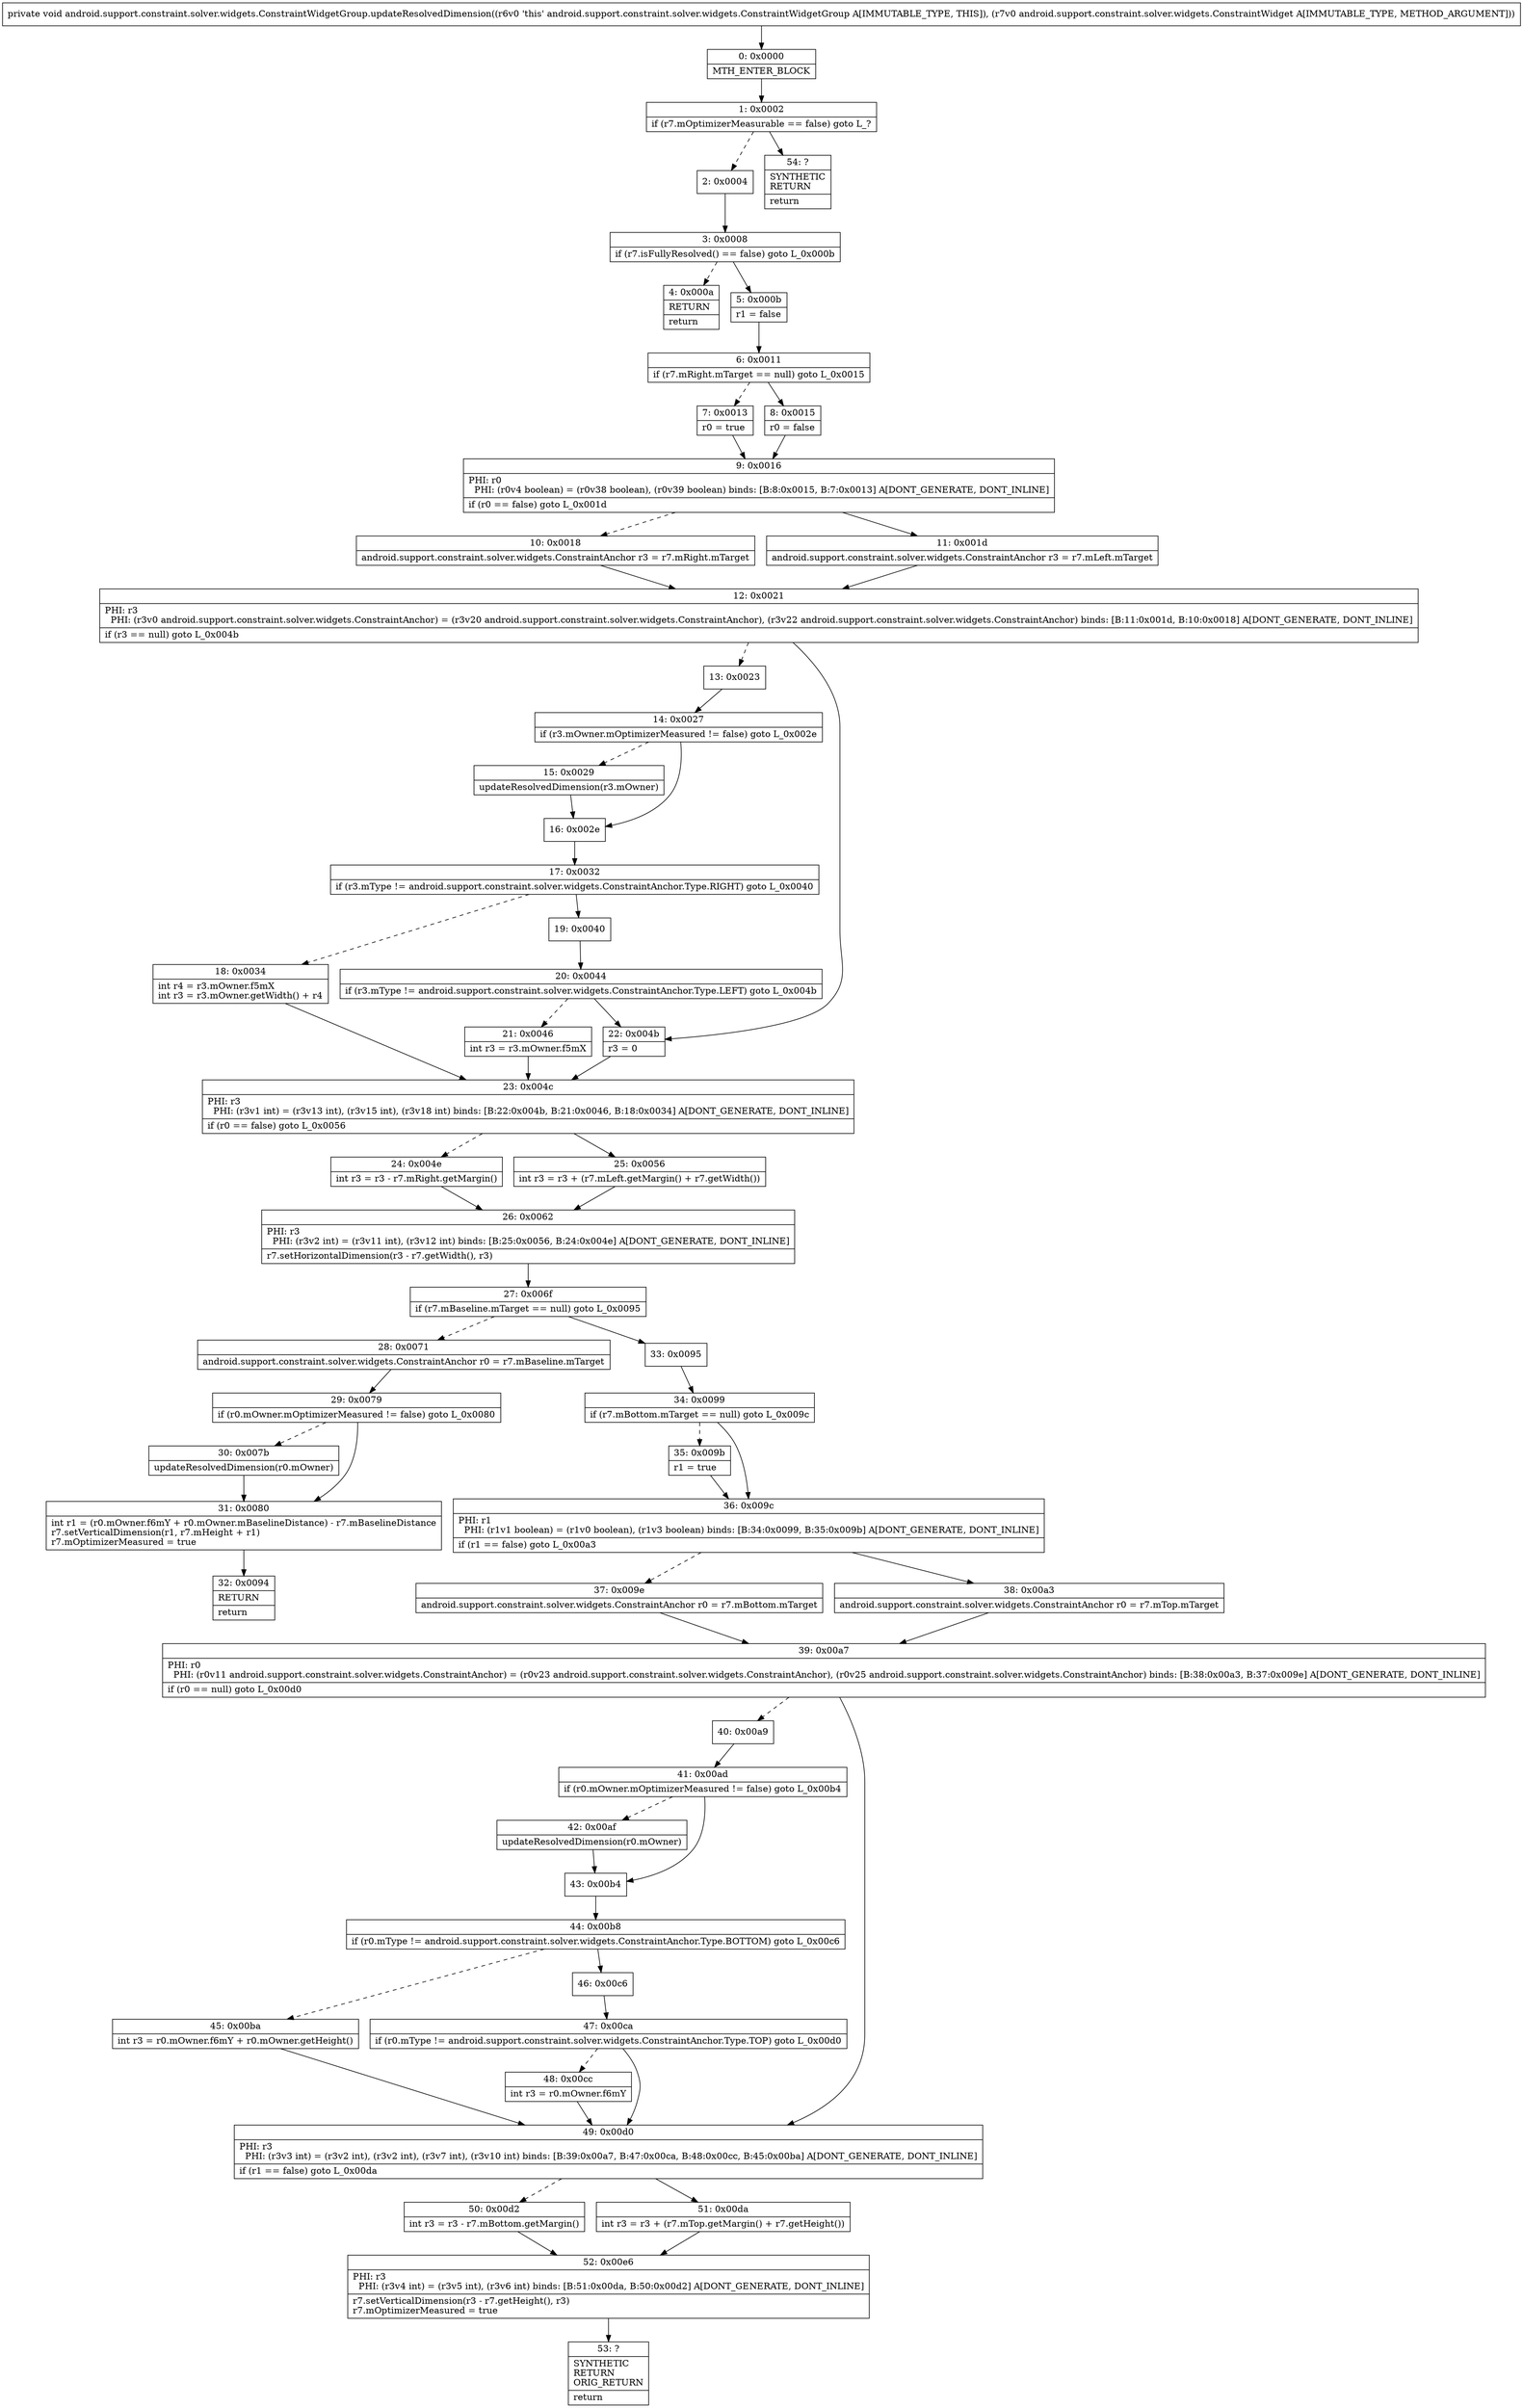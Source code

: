 digraph "CFG forandroid.support.constraint.solver.widgets.ConstraintWidgetGroup.updateResolvedDimension(Landroid\/support\/constraint\/solver\/widgets\/ConstraintWidget;)V" {
Node_0 [shape=record,label="{0\:\ 0x0000|MTH_ENTER_BLOCK\l}"];
Node_1 [shape=record,label="{1\:\ 0x0002|if (r7.mOptimizerMeasurable == false) goto L_?\l}"];
Node_2 [shape=record,label="{2\:\ 0x0004}"];
Node_3 [shape=record,label="{3\:\ 0x0008|if (r7.isFullyResolved() == false) goto L_0x000b\l}"];
Node_4 [shape=record,label="{4\:\ 0x000a|RETURN\l|return\l}"];
Node_5 [shape=record,label="{5\:\ 0x000b|r1 = false\l}"];
Node_6 [shape=record,label="{6\:\ 0x0011|if (r7.mRight.mTarget == null) goto L_0x0015\l}"];
Node_7 [shape=record,label="{7\:\ 0x0013|r0 = true\l}"];
Node_8 [shape=record,label="{8\:\ 0x0015|r0 = false\l}"];
Node_9 [shape=record,label="{9\:\ 0x0016|PHI: r0 \l  PHI: (r0v4 boolean) = (r0v38 boolean), (r0v39 boolean) binds: [B:8:0x0015, B:7:0x0013] A[DONT_GENERATE, DONT_INLINE]\l|if (r0 == false) goto L_0x001d\l}"];
Node_10 [shape=record,label="{10\:\ 0x0018|android.support.constraint.solver.widgets.ConstraintAnchor r3 = r7.mRight.mTarget\l}"];
Node_11 [shape=record,label="{11\:\ 0x001d|android.support.constraint.solver.widgets.ConstraintAnchor r3 = r7.mLeft.mTarget\l}"];
Node_12 [shape=record,label="{12\:\ 0x0021|PHI: r3 \l  PHI: (r3v0 android.support.constraint.solver.widgets.ConstraintAnchor) = (r3v20 android.support.constraint.solver.widgets.ConstraintAnchor), (r3v22 android.support.constraint.solver.widgets.ConstraintAnchor) binds: [B:11:0x001d, B:10:0x0018] A[DONT_GENERATE, DONT_INLINE]\l|if (r3 == null) goto L_0x004b\l}"];
Node_13 [shape=record,label="{13\:\ 0x0023}"];
Node_14 [shape=record,label="{14\:\ 0x0027|if (r3.mOwner.mOptimizerMeasured != false) goto L_0x002e\l}"];
Node_15 [shape=record,label="{15\:\ 0x0029|updateResolvedDimension(r3.mOwner)\l}"];
Node_16 [shape=record,label="{16\:\ 0x002e}"];
Node_17 [shape=record,label="{17\:\ 0x0032|if (r3.mType != android.support.constraint.solver.widgets.ConstraintAnchor.Type.RIGHT) goto L_0x0040\l}"];
Node_18 [shape=record,label="{18\:\ 0x0034|int r4 = r3.mOwner.f5mX\lint r3 = r3.mOwner.getWidth() + r4\l}"];
Node_19 [shape=record,label="{19\:\ 0x0040}"];
Node_20 [shape=record,label="{20\:\ 0x0044|if (r3.mType != android.support.constraint.solver.widgets.ConstraintAnchor.Type.LEFT) goto L_0x004b\l}"];
Node_21 [shape=record,label="{21\:\ 0x0046|int r3 = r3.mOwner.f5mX\l}"];
Node_22 [shape=record,label="{22\:\ 0x004b|r3 = 0\l}"];
Node_23 [shape=record,label="{23\:\ 0x004c|PHI: r3 \l  PHI: (r3v1 int) = (r3v13 int), (r3v15 int), (r3v18 int) binds: [B:22:0x004b, B:21:0x0046, B:18:0x0034] A[DONT_GENERATE, DONT_INLINE]\l|if (r0 == false) goto L_0x0056\l}"];
Node_24 [shape=record,label="{24\:\ 0x004e|int r3 = r3 \- r7.mRight.getMargin()\l}"];
Node_25 [shape=record,label="{25\:\ 0x0056|int r3 = r3 + (r7.mLeft.getMargin() + r7.getWidth())\l}"];
Node_26 [shape=record,label="{26\:\ 0x0062|PHI: r3 \l  PHI: (r3v2 int) = (r3v11 int), (r3v12 int) binds: [B:25:0x0056, B:24:0x004e] A[DONT_GENERATE, DONT_INLINE]\l|r7.setHorizontalDimension(r3 \- r7.getWidth(), r3)\l}"];
Node_27 [shape=record,label="{27\:\ 0x006f|if (r7.mBaseline.mTarget == null) goto L_0x0095\l}"];
Node_28 [shape=record,label="{28\:\ 0x0071|android.support.constraint.solver.widgets.ConstraintAnchor r0 = r7.mBaseline.mTarget\l}"];
Node_29 [shape=record,label="{29\:\ 0x0079|if (r0.mOwner.mOptimizerMeasured != false) goto L_0x0080\l}"];
Node_30 [shape=record,label="{30\:\ 0x007b|updateResolvedDimension(r0.mOwner)\l}"];
Node_31 [shape=record,label="{31\:\ 0x0080|int r1 = (r0.mOwner.f6mY + r0.mOwner.mBaselineDistance) \- r7.mBaselineDistance\lr7.setVerticalDimension(r1, r7.mHeight + r1)\lr7.mOptimizerMeasured = true\l}"];
Node_32 [shape=record,label="{32\:\ 0x0094|RETURN\l|return\l}"];
Node_33 [shape=record,label="{33\:\ 0x0095}"];
Node_34 [shape=record,label="{34\:\ 0x0099|if (r7.mBottom.mTarget == null) goto L_0x009c\l}"];
Node_35 [shape=record,label="{35\:\ 0x009b|r1 = true\l}"];
Node_36 [shape=record,label="{36\:\ 0x009c|PHI: r1 \l  PHI: (r1v1 boolean) = (r1v0 boolean), (r1v3 boolean) binds: [B:34:0x0099, B:35:0x009b] A[DONT_GENERATE, DONT_INLINE]\l|if (r1 == false) goto L_0x00a3\l}"];
Node_37 [shape=record,label="{37\:\ 0x009e|android.support.constraint.solver.widgets.ConstraintAnchor r0 = r7.mBottom.mTarget\l}"];
Node_38 [shape=record,label="{38\:\ 0x00a3|android.support.constraint.solver.widgets.ConstraintAnchor r0 = r7.mTop.mTarget\l}"];
Node_39 [shape=record,label="{39\:\ 0x00a7|PHI: r0 \l  PHI: (r0v11 android.support.constraint.solver.widgets.ConstraintAnchor) = (r0v23 android.support.constraint.solver.widgets.ConstraintAnchor), (r0v25 android.support.constraint.solver.widgets.ConstraintAnchor) binds: [B:38:0x00a3, B:37:0x009e] A[DONT_GENERATE, DONT_INLINE]\l|if (r0 == null) goto L_0x00d0\l}"];
Node_40 [shape=record,label="{40\:\ 0x00a9}"];
Node_41 [shape=record,label="{41\:\ 0x00ad|if (r0.mOwner.mOptimizerMeasured != false) goto L_0x00b4\l}"];
Node_42 [shape=record,label="{42\:\ 0x00af|updateResolvedDimension(r0.mOwner)\l}"];
Node_43 [shape=record,label="{43\:\ 0x00b4}"];
Node_44 [shape=record,label="{44\:\ 0x00b8|if (r0.mType != android.support.constraint.solver.widgets.ConstraintAnchor.Type.BOTTOM) goto L_0x00c6\l}"];
Node_45 [shape=record,label="{45\:\ 0x00ba|int r3 = r0.mOwner.f6mY + r0.mOwner.getHeight()\l}"];
Node_46 [shape=record,label="{46\:\ 0x00c6}"];
Node_47 [shape=record,label="{47\:\ 0x00ca|if (r0.mType != android.support.constraint.solver.widgets.ConstraintAnchor.Type.TOP) goto L_0x00d0\l}"];
Node_48 [shape=record,label="{48\:\ 0x00cc|int r3 = r0.mOwner.f6mY\l}"];
Node_49 [shape=record,label="{49\:\ 0x00d0|PHI: r3 \l  PHI: (r3v3 int) = (r3v2 int), (r3v2 int), (r3v7 int), (r3v10 int) binds: [B:39:0x00a7, B:47:0x00ca, B:48:0x00cc, B:45:0x00ba] A[DONT_GENERATE, DONT_INLINE]\l|if (r1 == false) goto L_0x00da\l}"];
Node_50 [shape=record,label="{50\:\ 0x00d2|int r3 = r3 \- r7.mBottom.getMargin()\l}"];
Node_51 [shape=record,label="{51\:\ 0x00da|int r3 = r3 + (r7.mTop.getMargin() + r7.getHeight())\l}"];
Node_52 [shape=record,label="{52\:\ 0x00e6|PHI: r3 \l  PHI: (r3v4 int) = (r3v5 int), (r3v6 int) binds: [B:51:0x00da, B:50:0x00d2] A[DONT_GENERATE, DONT_INLINE]\l|r7.setVerticalDimension(r3 \- r7.getHeight(), r3)\lr7.mOptimizerMeasured = true\l}"];
Node_53 [shape=record,label="{53\:\ ?|SYNTHETIC\lRETURN\lORIG_RETURN\l|return\l}"];
Node_54 [shape=record,label="{54\:\ ?|SYNTHETIC\lRETURN\l|return\l}"];
MethodNode[shape=record,label="{private void android.support.constraint.solver.widgets.ConstraintWidgetGroup.updateResolvedDimension((r6v0 'this' android.support.constraint.solver.widgets.ConstraintWidgetGroup A[IMMUTABLE_TYPE, THIS]), (r7v0 android.support.constraint.solver.widgets.ConstraintWidget A[IMMUTABLE_TYPE, METHOD_ARGUMENT])) }"];
MethodNode -> Node_0;
Node_0 -> Node_1;
Node_1 -> Node_2[style=dashed];
Node_1 -> Node_54;
Node_2 -> Node_3;
Node_3 -> Node_4[style=dashed];
Node_3 -> Node_5;
Node_5 -> Node_6;
Node_6 -> Node_7[style=dashed];
Node_6 -> Node_8;
Node_7 -> Node_9;
Node_8 -> Node_9;
Node_9 -> Node_10[style=dashed];
Node_9 -> Node_11;
Node_10 -> Node_12;
Node_11 -> Node_12;
Node_12 -> Node_13[style=dashed];
Node_12 -> Node_22;
Node_13 -> Node_14;
Node_14 -> Node_15[style=dashed];
Node_14 -> Node_16;
Node_15 -> Node_16;
Node_16 -> Node_17;
Node_17 -> Node_18[style=dashed];
Node_17 -> Node_19;
Node_18 -> Node_23;
Node_19 -> Node_20;
Node_20 -> Node_21[style=dashed];
Node_20 -> Node_22;
Node_21 -> Node_23;
Node_22 -> Node_23;
Node_23 -> Node_24[style=dashed];
Node_23 -> Node_25;
Node_24 -> Node_26;
Node_25 -> Node_26;
Node_26 -> Node_27;
Node_27 -> Node_28[style=dashed];
Node_27 -> Node_33;
Node_28 -> Node_29;
Node_29 -> Node_30[style=dashed];
Node_29 -> Node_31;
Node_30 -> Node_31;
Node_31 -> Node_32;
Node_33 -> Node_34;
Node_34 -> Node_35[style=dashed];
Node_34 -> Node_36;
Node_35 -> Node_36;
Node_36 -> Node_37[style=dashed];
Node_36 -> Node_38;
Node_37 -> Node_39;
Node_38 -> Node_39;
Node_39 -> Node_40[style=dashed];
Node_39 -> Node_49;
Node_40 -> Node_41;
Node_41 -> Node_42[style=dashed];
Node_41 -> Node_43;
Node_42 -> Node_43;
Node_43 -> Node_44;
Node_44 -> Node_45[style=dashed];
Node_44 -> Node_46;
Node_45 -> Node_49;
Node_46 -> Node_47;
Node_47 -> Node_48[style=dashed];
Node_47 -> Node_49;
Node_48 -> Node_49;
Node_49 -> Node_50[style=dashed];
Node_49 -> Node_51;
Node_50 -> Node_52;
Node_51 -> Node_52;
Node_52 -> Node_53;
}

